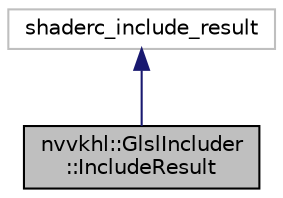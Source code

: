 digraph "nvvkhl::GlslIncluder::IncludeResult"
{
 // LATEX_PDF_SIZE
  edge [fontname="Helvetica",fontsize="10",labelfontname="Helvetica",labelfontsize="10"];
  node [fontname="Helvetica",fontsize="10",shape=record];
  Node1 [label="nvvkhl::GlslIncluder\l::IncludeResult",height=0.2,width=0.4,color="black", fillcolor="grey75", style="filled", fontcolor="black",tooltip=" "];
  Node2 -> Node1 [dir="back",color="midnightblue",fontsize="10",style="solid",fontname="Helvetica"];
  Node2 [label="shaderc_include_result",height=0.2,width=0.4,color="grey75", fillcolor="white", style="filled",tooltip=" "];
}
